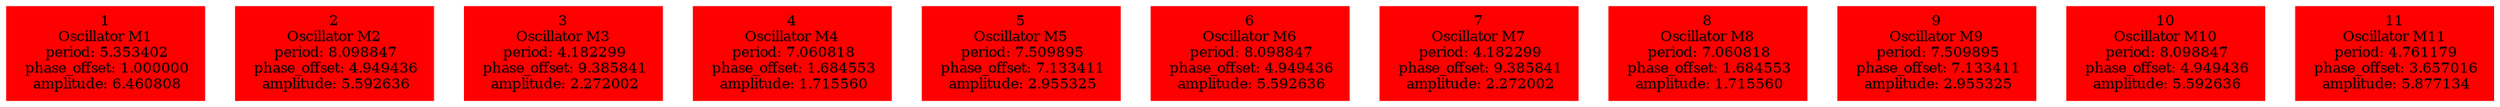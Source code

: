  digraph g{ forcelabels=true;
1 [label=<1<BR />Oscillator M1<BR /> period: 5.353402<BR /> phase_offset: 1.000000<BR /> amplitude: 6.460808>, shape=box,color=red,style=filled,fontsize=8];2 [label=<2<BR />Oscillator M2<BR /> period: 8.098847<BR /> phase_offset: 4.949436<BR /> amplitude: 5.592636>, shape=box,color=red,style=filled,fontsize=8];3 [label=<3<BR />Oscillator M3<BR /> period: 4.182299<BR /> phase_offset: 9.385841<BR /> amplitude: 2.272002>, shape=box,color=red,style=filled,fontsize=8];4 [label=<4<BR />Oscillator M4<BR /> period: 7.060818<BR /> phase_offset: 1.684553<BR /> amplitude: 1.715560>, shape=box,color=red,style=filled,fontsize=8];5 [label=<5<BR />Oscillator M5<BR /> period: 7.509895<BR /> phase_offset: 7.133411<BR /> amplitude: 2.955325>, shape=box,color=red,style=filled,fontsize=8];6 [label=<6<BR />Oscillator M6<BR /> period: 8.098847<BR /> phase_offset: 4.949436<BR /> amplitude: 5.592636>, shape=box,color=red,style=filled,fontsize=8];7 [label=<7<BR />Oscillator M7<BR /> period: 4.182299<BR /> phase_offset: 9.385841<BR /> amplitude: 2.272002>, shape=box,color=red,style=filled,fontsize=8];8 [label=<8<BR />Oscillator M8<BR /> period: 7.060818<BR /> phase_offset: 1.684553<BR /> amplitude: 1.715560>, shape=box,color=red,style=filled,fontsize=8];9 [label=<9<BR />Oscillator M9<BR /> period: 7.509895<BR /> phase_offset: 7.133411<BR /> amplitude: 2.955325>, shape=box,color=red,style=filled,fontsize=8];10 [label=<10<BR />Oscillator M10<BR /> period: 8.098847<BR /> phase_offset: 4.949436<BR /> amplitude: 5.592636>, shape=box,color=red,style=filled,fontsize=8];11 [label=<11<BR />Oscillator M11<BR /> period: 4.761179<BR /> phase_offset: 3.657016<BR /> amplitude: 5.877134>, shape=box,color=red,style=filled,fontsize=8]; }
